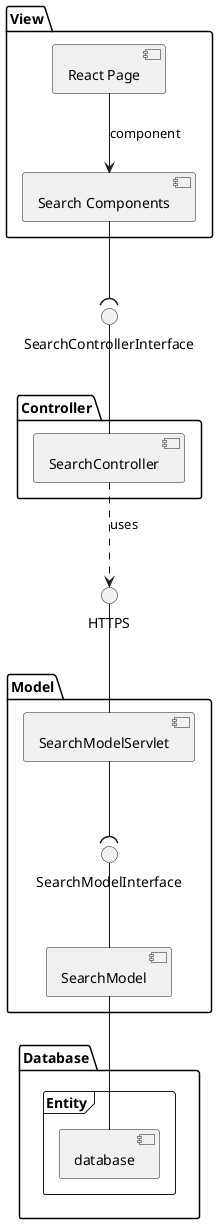 @startuml
package View {
    component "React Page" as hp
    component "Search Components" as sp

    hp --> sp : component
}

package Controller {
    component SearchController
}

package Model {
    component SearchModel as sm
    component SearchModelServlet as sms

    sms --( SearchModelInterface
    SearchModelInterface -- sm
}

package Database {
    frame "Entity" {
        [database]
    }
}

interface HTTPS as h2

[sp] --( SearchControllerInterface
SearchControllerInterface -- SearchController

SearchController ..> h2 : uses
h2 -- [sms]


sm -- database
@enduml